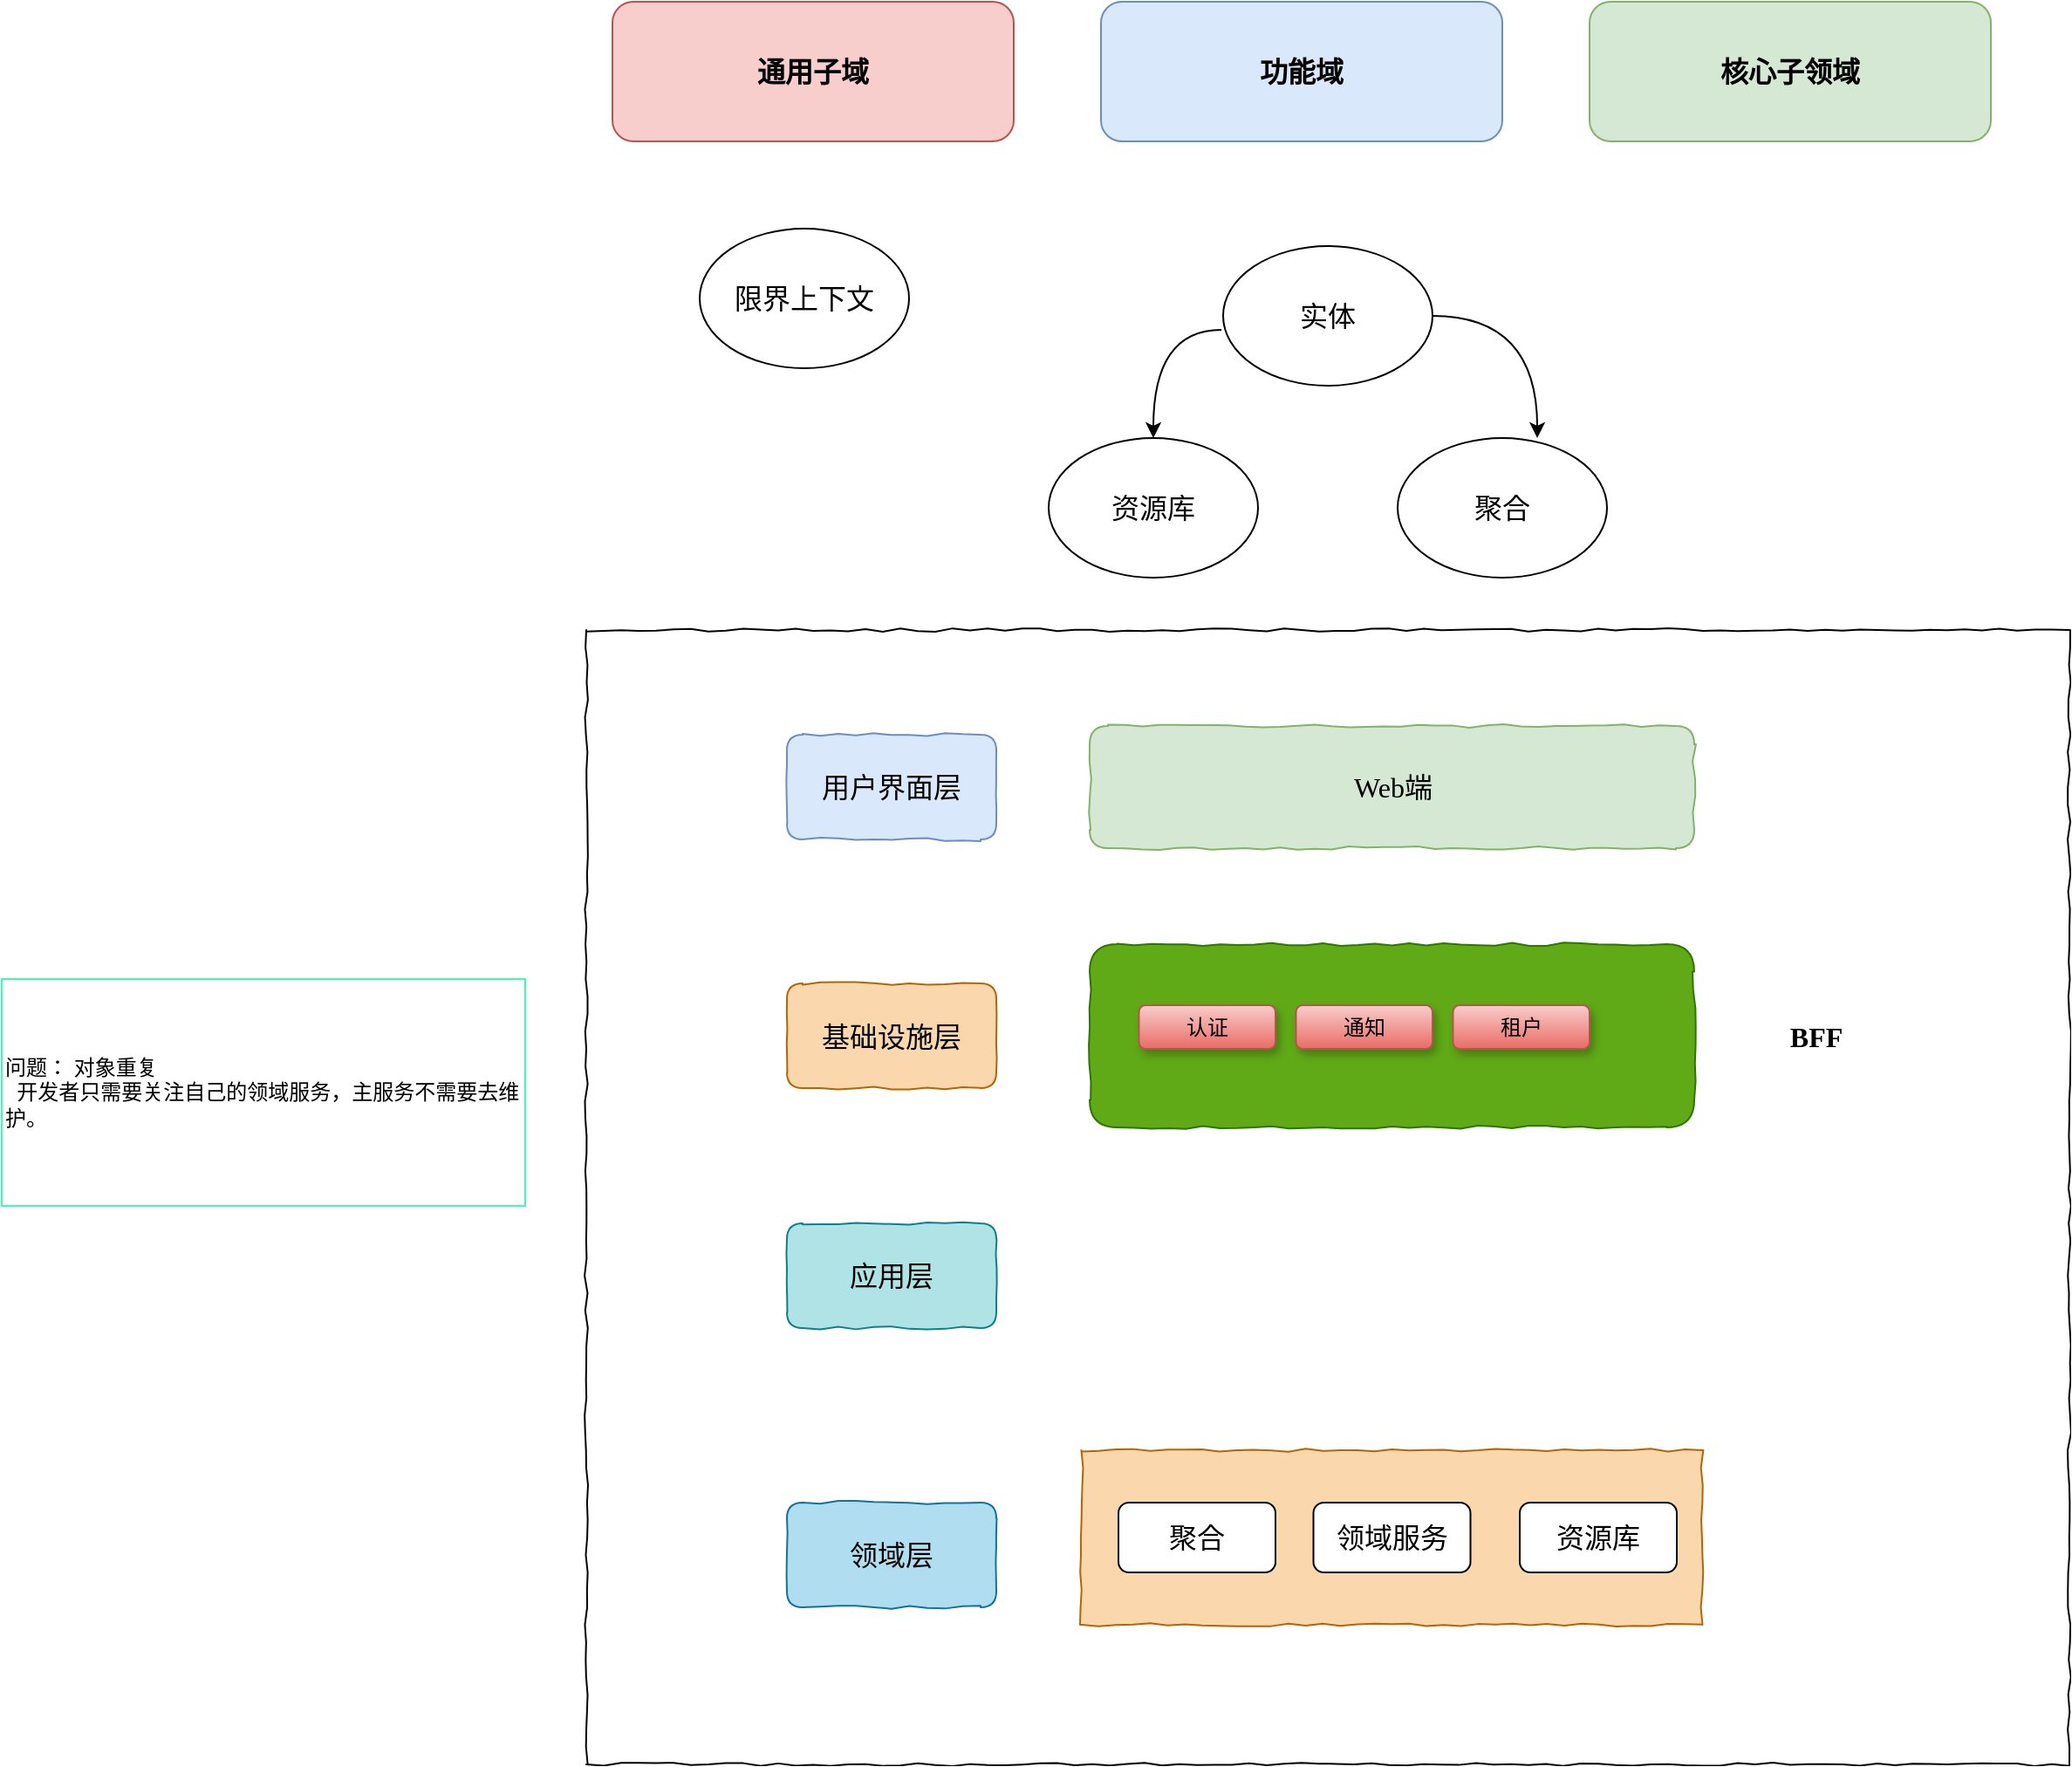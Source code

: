 <mxfile version="21.0.6" type="github">
  <diagram name="第 1 页" id="1UPqQfOd0NQzTnRcW2cJ">
    <mxGraphModel dx="2154" dy="748" grid="1" gridSize="10" guides="1" tooltips="1" connect="1" arrows="1" fold="1" page="1" pageScale="1" pageWidth="827" pageHeight="1169" math="0" shadow="0">
      <root>
        <mxCell id="0" />
        <mxCell id="1" parent="0" />
        <mxCell id="C2MKzLzOxBQ5kkaVRscL-20" value="" style="rounded=0;whiteSpace=wrap;html=1;glass=0;enumerate=0;comic=1;" vertex="1" parent="1">
          <mxGeometry x="65" y="450" width="850" height="650" as="geometry" />
        </mxCell>
        <mxCell id="zQu5PIPiffq-Litvt3hq-3" value="&lt;font style=&quot;font-size: 16px;&quot;&gt;&lt;b&gt;通用子域&lt;/b&gt;&lt;/font&gt;" style="rounded=1;whiteSpace=wrap;html=1;fillColor=#f8cecc;strokeColor=#b85450;" parent="1" vertex="1">
          <mxGeometry x="80" y="90" width="230" height="80" as="geometry" />
        </mxCell>
        <mxCell id="zQu5PIPiffq-Litvt3hq-4" value="&lt;font style=&quot;font-size: 16px;&quot;&gt;&lt;b&gt;功能域&lt;/b&gt;&lt;/font&gt;" style="rounded=1;whiteSpace=wrap;html=1;fillColor=#dae8fc;strokeColor=#6c8ebf;" parent="1" vertex="1">
          <mxGeometry x="360" y="90" width="230" height="80" as="geometry" />
        </mxCell>
        <mxCell id="zQu5PIPiffq-Litvt3hq-5" value="&lt;font style=&quot;font-size: 16px;&quot;&gt;&lt;b&gt;核心子领域&lt;/b&gt;&lt;/font&gt;" style="rounded=1;whiteSpace=wrap;html=1;fillColor=#d5e8d4;strokeColor=#82b366;" parent="1" vertex="1">
          <mxGeometry x="640" y="90" width="230" height="80" as="geometry" />
        </mxCell>
        <mxCell id="zQu5PIPiffq-Litvt3hq-6" value="&lt;font style=&quot;font-size: 16px;&quot;&gt;限界上下文&lt;/font&gt;" style="ellipse;whiteSpace=wrap;html=1;" parent="1" vertex="1">
          <mxGeometry x="130" y="220" width="120" height="80" as="geometry" />
        </mxCell>
        <mxCell id="zQu5PIPiffq-Litvt3hq-9" style="edgeStyle=orthogonalEdgeStyle;orthogonalLoop=1;jettySize=auto;html=1;curved=1;exitX=-0.008;exitY=0.6;exitDx=0;exitDy=0;exitPerimeter=0;" parent="1" source="zQu5PIPiffq-Litvt3hq-7" target="zQu5PIPiffq-Litvt3hq-8" edge="1">
          <mxGeometry relative="1" as="geometry" />
        </mxCell>
        <mxCell id="zQu5PIPiffq-Litvt3hq-11" style="edgeStyle=orthogonalEdgeStyle;orthogonalLoop=1;jettySize=auto;html=1;entryX=0.667;entryY=0;entryDx=0;entryDy=0;entryPerimeter=0;curved=1;exitX=1;exitY=0.5;exitDx=0;exitDy=0;" parent="1" source="zQu5PIPiffq-Litvt3hq-7" target="zQu5PIPiffq-Litvt3hq-10" edge="1">
          <mxGeometry relative="1" as="geometry" />
        </mxCell>
        <mxCell id="zQu5PIPiffq-Litvt3hq-7" value="&lt;font style=&quot;font-size: 16px;&quot;&gt;实体&lt;/font&gt;" style="ellipse;whiteSpace=wrap;html=1;" parent="1" vertex="1">
          <mxGeometry x="430" y="230" width="120" height="80" as="geometry" />
        </mxCell>
        <mxCell id="zQu5PIPiffq-Litvt3hq-8" value="&lt;span style=&quot;font-size: 16px;&quot;&gt;资源库&lt;/span&gt;" style="ellipse;whiteSpace=wrap;html=1;" parent="1" vertex="1">
          <mxGeometry x="330" y="340" width="120" height="80" as="geometry" />
        </mxCell>
        <mxCell id="zQu5PIPiffq-Litvt3hq-10" value="&lt;span style=&quot;font-size: 16px;&quot;&gt;聚合&lt;/span&gt;" style="ellipse;whiteSpace=wrap;html=1;" parent="1" vertex="1">
          <mxGeometry x="530" y="340" width="120" height="80" as="geometry" />
        </mxCell>
        <mxCell id="C2MKzLzOxBQ5kkaVRscL-1" value="&lt;div style=&quot;&quot;&gt;&lt;span style=&quot;background-color: initial;&quot;&gt;问题： 对象重复&lt;/span&gt;&lt;/div&gt;&lt;div style=&quot;&quot;&gt;&lt;span style=&quot;background-color: initial;&quot;&gt;&amp;nbsp; 开发者只需要关注自己的领域服务，主服务不需要去维护。&lt;/span&gt;&lt;/div&gt;" style="whiteSpace=wrap;html=1;align=left;strokeColor=#3DFFAB;" vertex="1" parent="1">
          <mxGeometry x="-270" y="650" width="300" height="130" as="geometry" />
        </mxCell>
        <mxCell id="C2MKzLzOxBQ5kkaVRscL-2" value="&lt;font face=&quot;Comic Sans MS&quot; style=&quot;font-size: 16px;&quot;&gt;基础设施层&lt;/font&gt;" style="rounded=1;whiteSpace=wrap;html=1;fillColor=#fad7ac;strokeColor=#b46504;comic=1;" vertex="1" parent="1">
          <mxGeometry x="180" y="652.5" width="120" height="60" as="geometry" />
        </mxCell>
        <mxCell id="C2MKzLzOxBQ5kkaVRscL-3" value="&lt;font style=&quot;font-size: 16px;&quot;&gt;应用层&lt;/font&gt;" style="rounded=1;whiteSpace=wrap;html=1;fillColor=#b0e3e6;strokeColor=#0e8088;comic=1;" vertex="1" parent="1">
          <mxGeometry x="180" y="790" width="120" height="60" as="geometry" />
        </mxCell>
        <mxCell id="C2MKzLzOxBQ5kkaVRscL-4" value="&lt;font face=&quot;Comic Sans MS&quot; style=&quot;font-size: 16px;&quot;&gt;用户界面层&lt;/font&gt;" style="rounded=1;whiteSpace=wrap;html=1;fillColor=#dae8fc;strokeColor=#6c8ebf;comic=1;" vertex="1" parent="1">
          <mxGeometry x="180" y="510" width="120" height="60" as="geometry" />
        </mxCell>
        <mxCell id="C2MKzLzOxBQ5kkaVRscL-5" value="&lt;font face=&quot;Comic Sans MS&quot; style=&quot;font-size: 16px;&quot;&gt;Web端&lt;/font&gt;" style="rounded=1;whiteSpace=wrap;html=1;fillColor=#d5e8d4;strokeColor=#82b366;comic=1;" vertex="1" parent="1">
          <mxGeometry x="353.5" y="505" width="346.5" height="70" as="geometry" />
        </mxCell>
        <mxCell id="C2MKzLzOxBQ5kkaVRscL-6" value="" style="rounded=1;whiteSpace=wrap;html=1;fillColor=#60a917;fontColor=#ffffff;strokeColor=#2D7600;comic=1;" vertex="1" parent="1">
          <mxGeometry x="353.5" y="630" width="346.5" height="105" as="geometry" />
        </mxCell>
        <mxCell id="C2MKzLzOxBQ5kkaVRscL-7" value="认证" style="rounded=1;whiteSpace=wrap;html=1;shadow=1;fillColor=#f8cecc;gradientColor=#ea6b66;strokeColor=#b85450;" vertex="1" parent="1">
          <mxGeometry x="381.75" y="665" width="78.25" height="25" as="geometry" />
        </mxCell>
        <mxCell id="C2MKzLzOxBQ5kkaVRscL-8" value="通知" style="rounded=1;whiteSpace=wrap;html=1;shadow=1;fillColor=#f8cecc;gradientColor=#ea6b66;strokeColor=#b85450;" vertex="1" parent="1">
          <mxGeometry x="471.75" y="665" width="78.25" height="25" as="geometry" />
        </mxCell>
        <mxCell id="C2MKzLzOxBQ5kkaVRscL-11" value="&lt;font style=&quot;font-size: 16px;&quot;&gt;领域层&lt;/font&gt;" style="rounded=1;whiteSpace=wrap;html=1;fillColor=#b1ddf0;strokeColor=#10739e;comic=1;" vertex="1" parent="1">
          <mxGeometry x="180" y="950" width="120" height="60" as="geometry" />
        </mxCell>
        <mxCell id="C2MKzLzOxBQ5kkaVRscL-12" value="" style="rounded=0;whiteSpace=wrap;html=1;fillColor=#fad7ac;strokeColor=#b46504;comic=1;" vertex="1" parent="1">
          <mxGeometry x="348.75" y="920" width="356" height="100" as="geometry" />
        </mxCell>
        <mxCell id="C2MKzLzOxBQ5kkaVRscL-13" value="&lt;font style=&quot;font-size: 16px;&quot;&gt;聚合&lt;/font&gt;" style="rounded=1;whiteSpace=wrap;html=1;" vertex="1" parent="1">
          <mxGeometry x="370" y="950" width="90" height="40" as="geometry" />
        </mxCell>
        <mxCell id="C2MKzLzOxBQ5kkaVRscL-14" value="&lt;font style=&quot;font-size: 16px;&quot;&gt;领域服务&lt;/font&gt;" style="rounded=1;whiteSpace=wrap;html=1;" vertex="1" parent="1">
          <mxGeometry x="481.75" y="950" width="90" height="40" as="geometry" />
        </mxCell>
        <mxCell id="C2MKzLzOxBQ5kkaVRscL-16" value="&lt;span style=&quot;font-size: 16px;&quot;&gt;资源库&lt;/span&gt;" style="rounded=1;whiteSpace=wrap;html=1;" vertex="1" parent="1">
          <mxGeometry x="600" y="950" width="90" height="40" as="geometry" />
        </mxCell>
        <mxCell id="C2MKzLzOxBQ5kkaVRscL-17" value="BFF" style="text;strokeColor=none;align=center;fillColor=none;html=1;verticalAlign=middle;whiteSpace=wrap;rounded=0;fontSize=16;fontStyle=1;fontFamily=Comic Sans MS;" vertex="1" parent="1">
          <mxGeometry x="740" y="667.5" width="60" height="30" as="geometry" />
        </mxCell>
        <mxCell id="C2MKzLzOxBQ5kkaVRscL-21" value="租户" style="rounded=1;whiteSpace=wrap;html=1;shadow=1;fillColor=#f8cecc;gradientColor=#ea6b66;strokeColor=#b85450;" vertex="1" parent="1">
          <mxGeometry x="561.75" y="665" width="78.25" height="25" as="geometry" />
        </mxCell>
      </root>
    </mxGraphModel>
  </diagram>
</mxfile>
